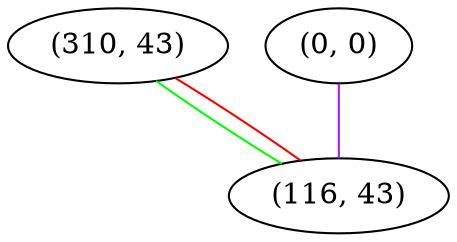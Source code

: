 graph "" {
"(310, 43)";
"(0, 0)";
"(116, 43)";
"(310, 43)" -- "(116, 43)"  [color=green, key=0, weight=2];
"(310, 43)" -- "(116, 43)"  [color=red, key=1, weight=1];
"(0, 0)" -- "(116, 43)"  [color=purple, key=0, weight=4];
}
